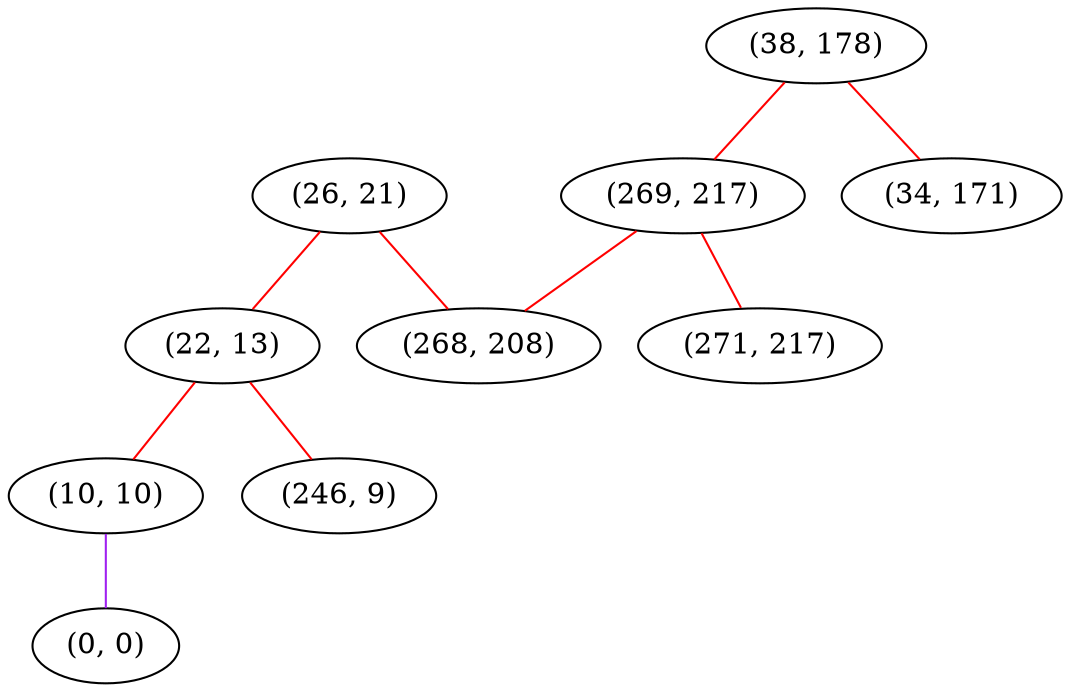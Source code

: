 graph "" {
"(26, 21)";
"(38, 178)";
"(22, 13)";
"(10, 10)";
"(269, 217)";
"(271, 217)";
"(34, 171)";
"(246, 9)";
"(0, 0)";
"(268, 208)";
"(26, 21)" -- "(22, 13)"  [color=red, key=0, weight=1];
"(26, 21)" -- "(268, 208)"  [color=red, key=0, weight=1];
"(38, 178)" -- "(269, 217)"  [color=red, key=0, weight=1];
"(38, 178)" -- "(34, 171)"  [color=red, key=0, weight=1];
"(22, 13)" -- "(246, 9)"  [color=red, key=0, weight=1];
"(22, 13)" -- "(10, 10)"  [color=red, key=0, weight=1];
"(10, 10)" -- "(0, 0)"  [color=purple, key=0, weight=4];
"(269, 217)" -- "(271, 217)"  [color=red, key=0, weight=1];
"(269, 217)" -- "(268, 208)"  [color=red, key=0, weight=1];
}
